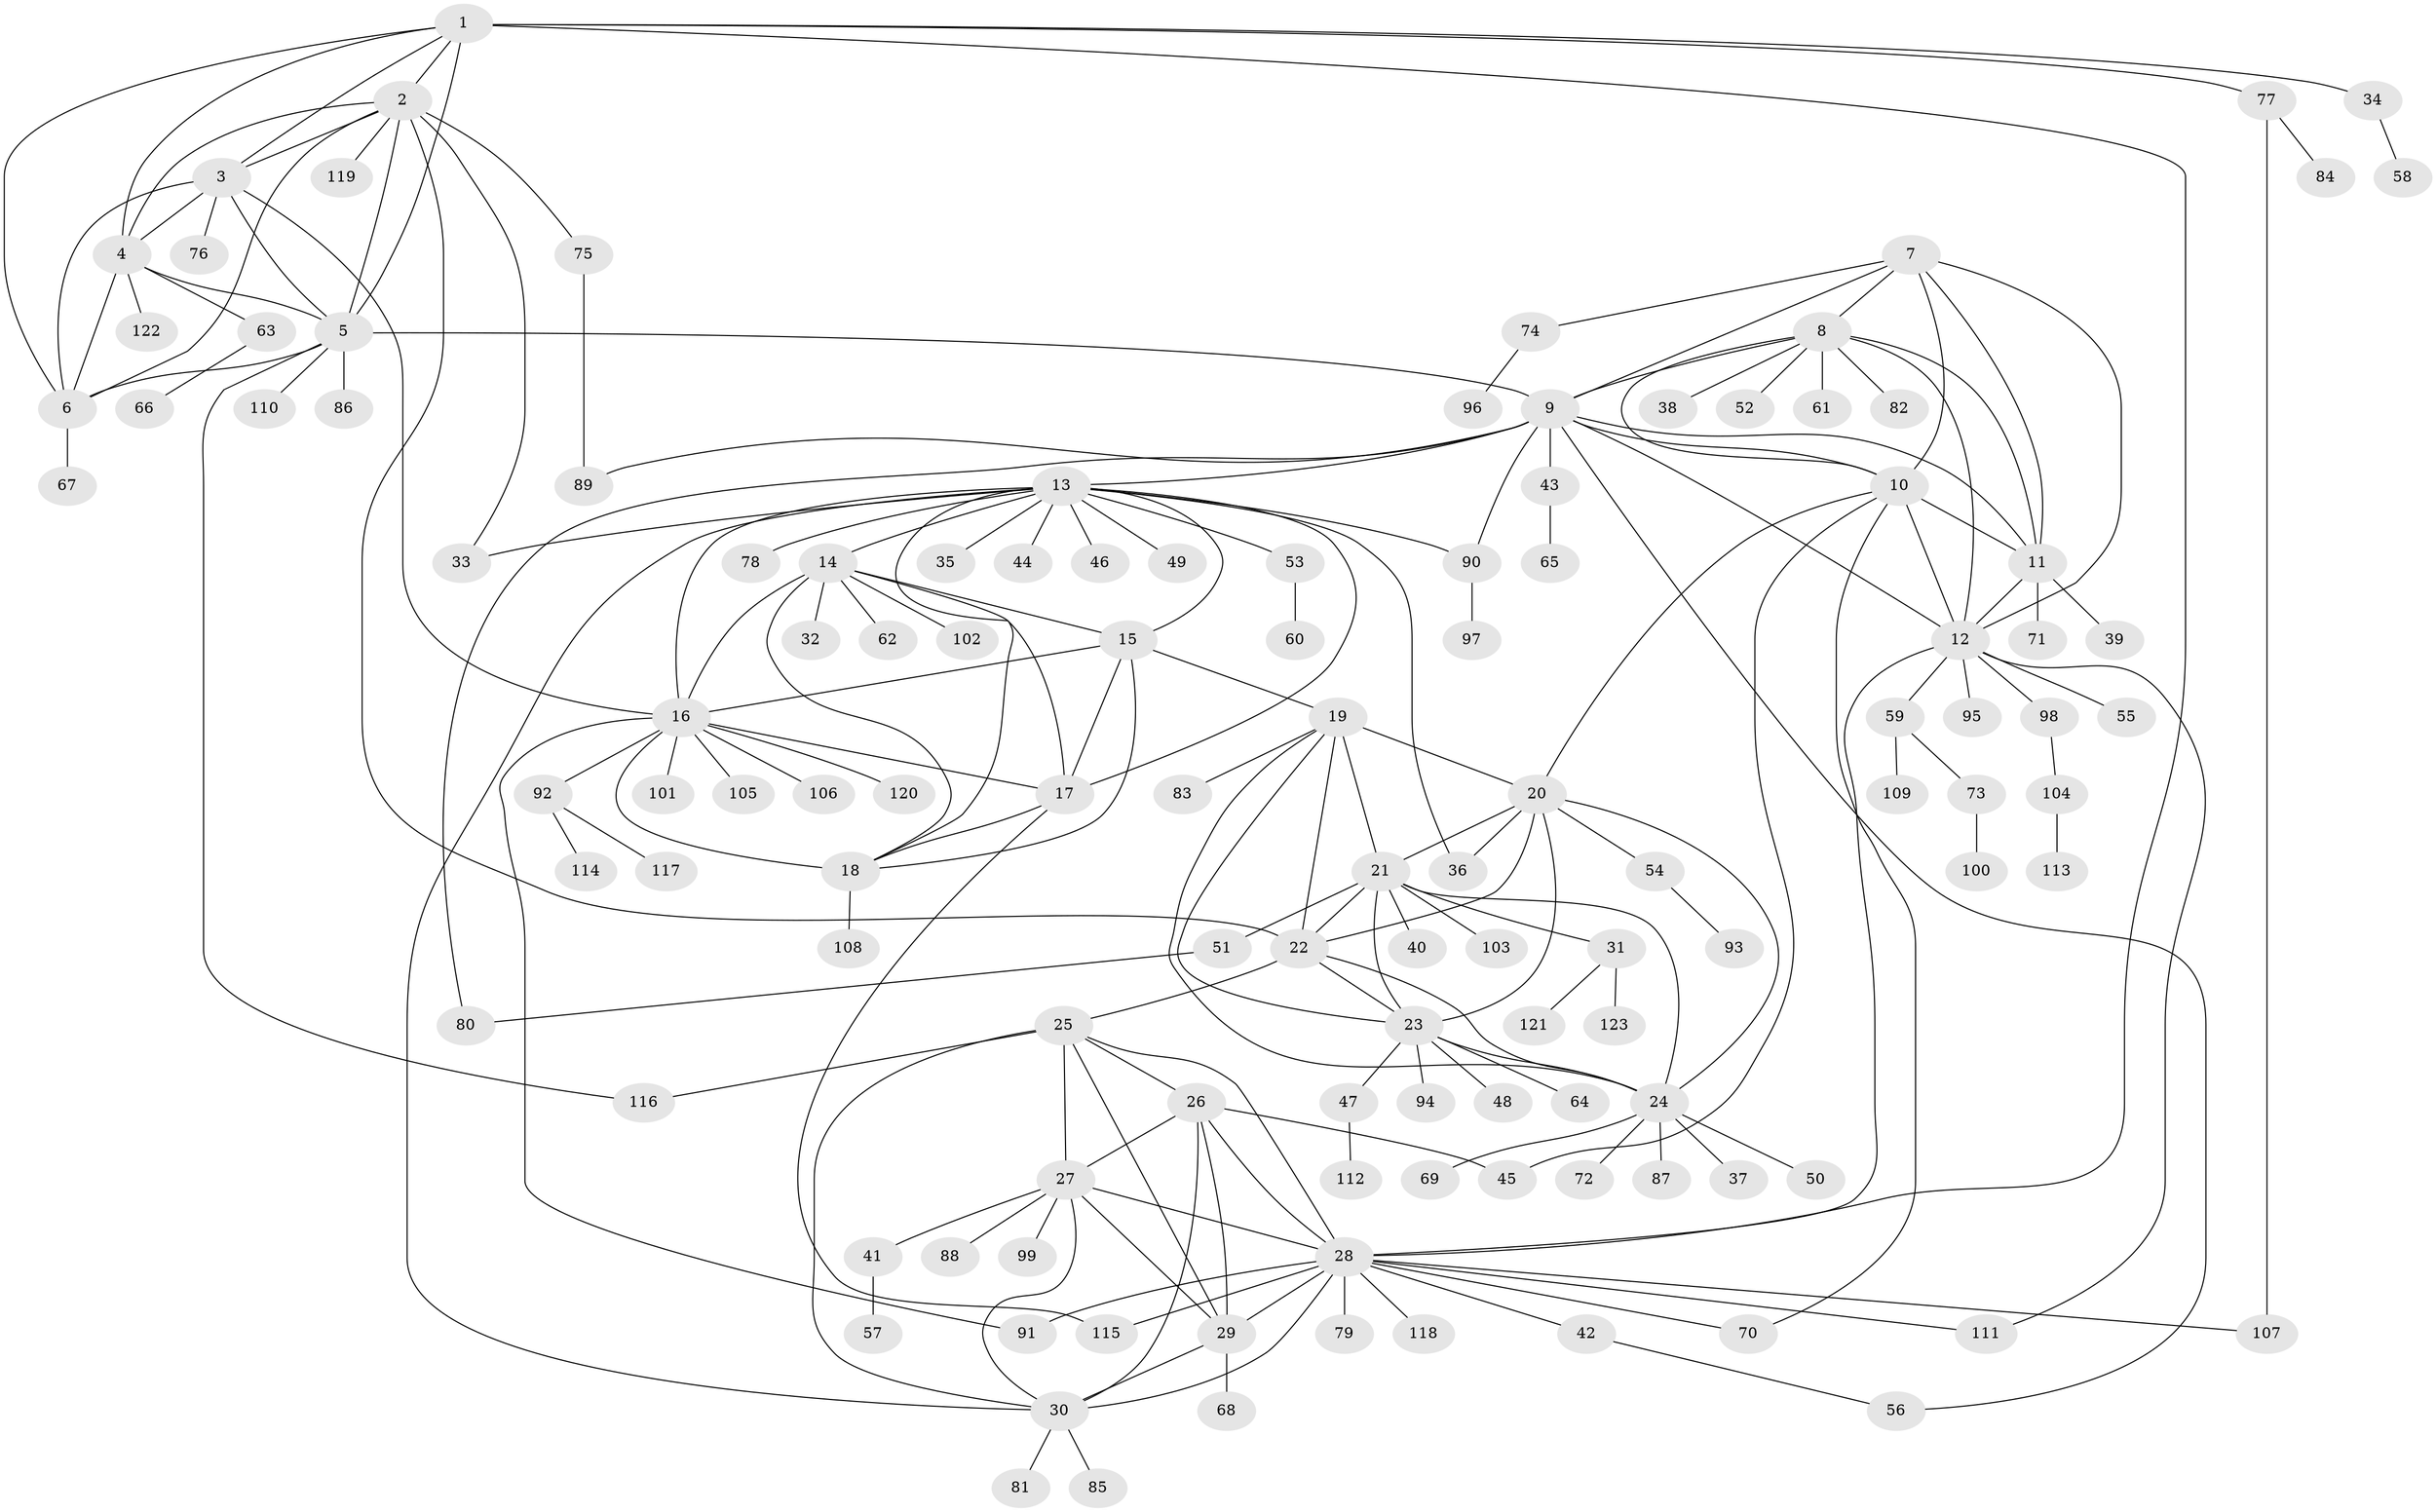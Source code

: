 // coarse degree distribution, {1: 0.5161290322580645, 8: 0.04838709677419355, 2: 0.1774193548387097, 12: 0.04838709677419355, 6: 0.06451612903225806, 5: 0.08064516129032258, 10: 0.016129032258064516, 4: 0.03225806451612903, 7: 0.016129032258064516}
// Generated by graph-tools (version 1.1) at 2025/45/03/06/25 01:45:10]
// undirected, 123 vertices, 191 edges
graph export_dot {
graph [start="1"]
  node [color=gray90,style=filled];
  1;
  2;
  3;
  4;
  5;
  6;
  7;
  8;
  9;
  10;
  11;
  12;
  13;
  14;
  15;
  16;
  17;
  18;
  19;
  20;
  21;
  22;
  23;
  24;
  25;
  26;
  27;
  28;
  29;
  30;
  31;
  32;
  33;
  34;
  35;
  36;
  37;
  38;
  39;
  40;
  41;
  42;
  43;
  44;
  45;
  46;
  47;
  48;
  49;
  50;
  51;
  52;
  53;
  54;
  55;
  56;
  57;
  58;
  59;
  60;
  61;
  62;
  63;
  64;
  65;
  66;
  67;
  68;
  69;
  70;
  71;
  72;
  73;
  74;
  75;
  76;
  77;
  78;
  79;
  80;
  81;
  82;
  83;
  84;
  85;
  86;
  87;
  88;
  89;
  90;
  91;
  92;
  93;
  94;
  95;
  96;
  97;
  98;
  99;
  100;
  101;
  102;
  103;
  104;
  105;
  106;
  107;
  108;
  109;
  110;
  111;
  112;
  113;
  114;
  115;
  116;
  117;
  118;
  119;
  120;
  121;
  122;
  123;
  1 -- 2;
  1 -- 3;
  1 -- 4;
  1 -- 5;
  1 -- 6;
  1 -- 28;
  1 -- 34;
  1 -- 77;
  2 -- 3;
  2 -- 4;
  2 -- 5;
  2 -- 6;
  2 -- 22;
  2 -- 33;
  2 -- 75;
  2 -- 119;
  3 -- 4;
  3 -- 5;
  3 -- 6;
  3 -- 16;
  3 -- 76;
  4 -- 5;
  4 -- 6;
  4 -- 63;
  4 -- 122;
  5 -- 6;
  5 -- 9;
  5 -- 86;
  5 -- 110;
  5 -- 116;
  6 -- 67;
  7 -- 8;
  7 -- 9;
  7 -- 10;
  7 -- 11;
  7 -- 12;
  7 -- 74;
  8 -- 9;
  8 -- 10;
  8 -- 11;
  8 -- 12;
  8 -- 38;
  8 -- 52;
  8 -- 61;
  8 -- 82;
  9 -- 10;
  9 -- 11;
  9 -- 12;
  9 -- 13;
  9 -- 43;
  9 -- 56;
  9 -- 80;
  9 -- 89;
  9 -- 90;
  10 -- 11;
  10 -- 12;
  10 -- 20;
  10 -- 45;
  10 -- 70;
  11 -- 12;
  11 -- 39;
  11 -- 71;
  12 -- 28;
  12 -- 55;
  12 -- 59;
  12 -- 95;
  12 -- 98;
  12 -- 111;
  13 -- 14;
  13 -- 15;
  13 -- 16;
  13 -- 17;
  13 -- 18;
  13 -- 30;
  13 -- 33;
  13 -- 35;
  13 -- 36;
  13 -- 44;
  13 -- 46;
  13 -- 49;
  13 -- 53;
  13 -- 78;
  13 -- 90;
  14 -- 15;
  14 -- 16;
  14 -- 17;
  14 -- 18;
  14 -- 32;
  14 -- 62;
  14 -- 102;
  15 -- 16;
  15 -- 17;
  15 -- 18;
  15 -- 19;
  16 -- 17;
  16 -- 18;
  16 -- 91;
  16 -- 92;
  16 -- 101;
  16 -- 105;
  16 -- 106;
  16 -- 120;
  17 -- 18;
  17 -- 115;
  18 -- 108;
  19 -- 20;
  19 -- 21;
  19 -- 22;
  19 -- 23;
  19 -- 24;
  19 -- 83;
  20 -- 21;
  20 -- 22;
  20 -- 23;
  20 -- 24;
  20 -- 36;
  20 -- 54;
  21 -- 22;
  21 -- 23;
  21 -- 24;
  21 -- 31;
  21 -- 40;
  21 -- 51;
  21 -- 103;
  22 -- 23;
  22 -- 24;
  22 -- 25;
  23 -- 24;
  23 -- 47;
  23 -- 48;
  23 -- 64;
  23 -- 94;
  24 -- 37;
  24 -- 50;
  24 -- 69;
  24 -- 72;
  24 -- 87;
  25 -- 26;
  25 -- 27;
  25 -- 28;
  25 -- 29;
  25 -- 30;
  25 -- 116;
  26 -- 27;
  26 -- 28;
  26 -- 29;
  26 -- 30;
  26 -- 45;
  27 -- 28;
  27 -- 29;
  27 -- 30;
  27 -- 41;
  27 -- 88;
  27 -- 99;
  28 -- 29;
  28 -- 30;
  28 -- 42;
  28 -- 70;
  28 -- 79;
  28 -- 91;
  28 -- 107;
  28 -- 111;
  28 -- 115;
  28 -- 118;
  29 -- 30;
  29 -- 68;
  30 -- 81;
  30 -- 85;
  31 -- 121;
  31 -- 123;
  34 -- 58;
  41 -- 57;
  42 -- 56;
  43 -- 65;
  47 -- 112;
  51 -- 80;
  53 -- 60;
  54 -- 93;
  59 -- 73;
  59 -- 109;
  63 -- 66;
  73 -- 100;
  74 -- 96;
  75 -- 89;
  77 -- 84;
  77 -- 107;
  90 -- 97;
  92 -- 114;
  92 -- 117;
  98 -- 104;
  104 -- 113;
}
